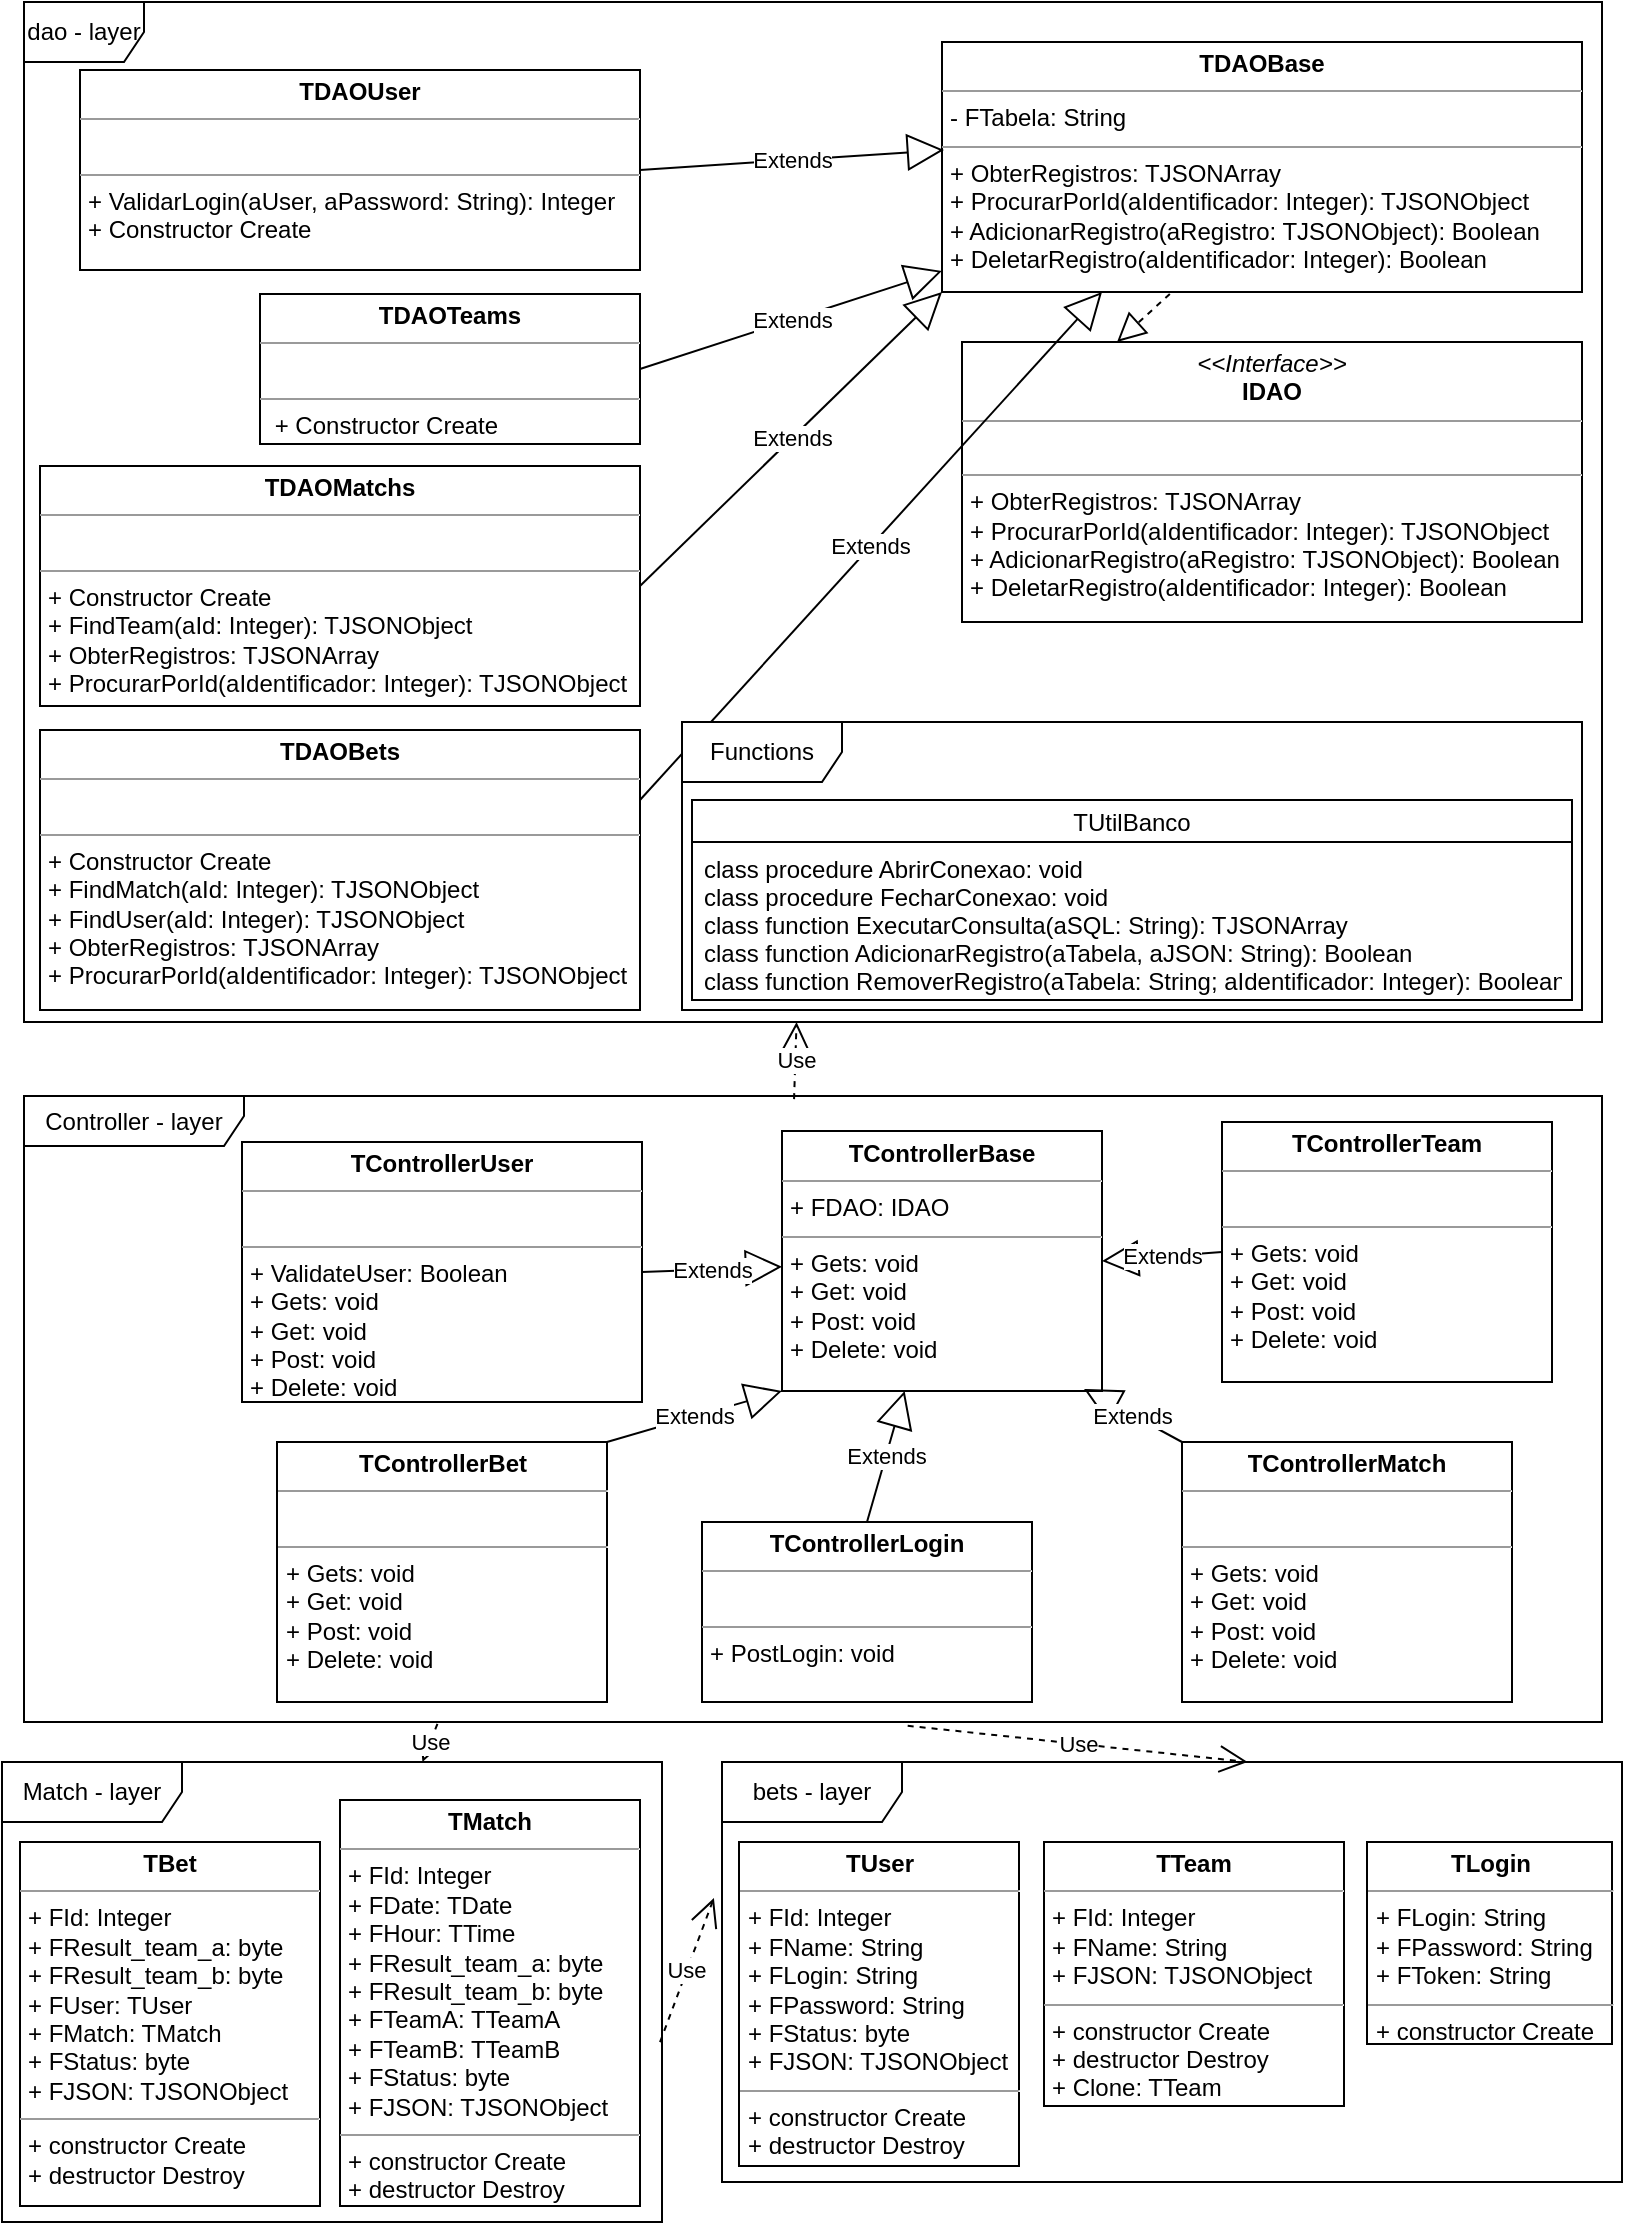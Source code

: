 <mxfile version="20.8.22" type="device"><diagram name="Página-1" id="0LHdHJsaDQmCffDbTHqC"><mxGraphModel dx="1354" dy="584" grid="1" gridSize="10" guides="1" tooltips="1" connect="1" arrows="1" fold="1" page="1" pageScale="1" pageWidth="827" pageHeight="1169" math="0" shadow="0"><root><mxCell id="0"/><mxCell id="1" parent="0"/><mxCell id="2fCuuaH2MrVho3O2BAgk-1" value="dao - layer" style="shape=umlFrame;whiteSpace=wrap;html=1;pointerEvents=0;" parent="1" vertex="1"><mxGeometry x="21" y="20" width="789" height="510" as="geometry"/></mxCell><mxCell id="2fCuuaH2MrVho3O2BAgk-2" value="&lt;p style=&quot;margin:0px;margin-top:4px;text-align:center;&quot;&gt;&lt;i&gt;&amp;lt;&amp;lt;Interface&amp;gt;&amp;gt;&lt;/i&gt;&lt;br&gt;&lt;b&gt;IDAO&lt;/b&gt;&lt;/p&gt;&lt;hr size=&quot;1&quot;&gt;&lt;p style=&quot;margin:0px;margin-left:4px;&quot;&gt;&lt;br&gt;&lt;/p&gt;&lt;hr size=&quot;1&quot;&gt;&lt;p style=&quot;border-color: var(--border-color); margin: 0px 0px 0px 4px;&quot;&gt;+ ObterRegistros: TJSONArray&lt;/p&gt;&lt;p style=&quot;border-color: var(--border-color); margin: 0px 0px 0px 4px;&quot;&gt;+ ProcurarPorId(aIdentificador: Integer): TJSONObject&lt;/p&gt;&lt;p style=&quot;border-color: var(--border-color); margin: 0px 0px 0px 4px;&quot;&gt;+ AdicionarRegistro(aRegistro: TJSONObject): Boolean&lt;/p&gt;&lt;p style=&quot;border-color: var(--border-color); margin: 0px 0px 0px 4px;&quot;&gt;+ DeletarRegistro(aIdentificador: Integer): Boolean&lt;/p&gt;" style="verticalAlign=top;align=left;overflow=fill;fontSize=12;fontFamily=Helvetica;html=1;" parent="1" vertex="1"><mxGeometry x="490" y="190" width="310" height="140" as="geometry"/></mxCell><mxCell id="2fCuuaH2MrVho3O2BAgk-3" value="&lt;p style=&quot;margin:0px;margin-top:4px;text-align:center;&quot;&gt;&lt;b&gt;TDAOBase&lt;/b&gt;&lt;/p&gt;&lt;hr size=&quot;1&quot;&gt;&lt;p style=&quot;margin:0px;margin-left:4px;&quot;&gt;- FTabela: String&lt;/p&gt;&lt;hr size=&quot;1&quot;&gt;&lt;p style=&quot;margin:0px;margin-left:4px;&quot;&gt;+ ObterRegistros: TJSONArray&lt;/p&gt;&lt;p style=&quot;margin:0px;margin-left:4px;&quot;&gt;+ ProcurarPorId(aIdentificador: Integer): TJSONObject&lt;/p&gt;&lt;p style=&quot;margin:0px;margin-left:4px;&quot;&gt;+ AdicionarRegistro(aRegistro: TJSONObject): Boolean&lt;/p&gt;&lt;p style=&quot;margin:0px;margin-left:4px;&quot;&gt;+ DeletarRegistro(aIdentificador: Integer): Boolean&lt;/p&gt;" style="verticalAlign=top;align=left;overflow=fill;fontSize=12;fontFamily=Helvetica;html=1;" parent="1" vertex="1"><mxGeometry x="480" y="40" width="320" height="125" as="geometry"/></mxCell><mxCell id="2fCuuaH2MrVho3O2BAgk-4" value="" style="endArrow=block;dashed=1;endFill=0;endSize=12;html=1;rounded=0;exitX=0.356;exitY=1.008;exitDx=0;exitDy=0;entryX=0.25;entryY=0;entryDx=0;entryDy=0;exitPerimeter=0;" parent="1" source="2fCuuaH2MrVho3O2BAgk-3" target="2fCuuaH2MrVho3O2BAgk-2" edge="1"><mxGeometry width="160" relative="1" as="geometry"><mxPoint x="530" y="230" as="sourcePoint"/><mxPoint x="690" y="230" as="targetPoint"/></mxGeometry></mxCell><mxCell id="2fCuuaH2MrVho3O2BAgk-5" value="&lt;p style=&quot;margin:0px;margin-top:4px;text-align:center;&quot;&gt;&lt;b&gt;TDAOUser&lt;/b&gt;&lt;/p&gt;&lt;hr size=&quot;1&quot;&gt;&lt;p style=&quot;margin:0px;margin-left:4px;&quot;&gt;&lt;br&gt;&lt;/p&gt;&lt;hr size=&quot;1&quot;&gt;&lt;p style=&quot;margin:0px;margin-left:4px;&quot;&gt;&lt;span style=&quot;background-color: initial;&quot;&gt;+ ValidarLogin(aUser, aPassword: String): Integer&lt;/span&gt;&lt;br&gt;&lt;/p&gt;&lt;p style=&quot;margin:0px;margin-left:4px;&quot;&gt;+ Constructor Create&lt;span style=&quot;background-color: initial;&quot;&gt;&lt;br&gt;&lt;/span&gt;&lt;/p&gt;" style="verticalAlign=top;align=left;overflow=fill;fontSize=12;fontFamily=Helvetica;html=1;" parent="1" vertex="1"><mxGeometry x="49" y="54" width="280" height="100" as="geometry"/></mxCell><mxCell id="2fCuuaH2MrVho3O2BAgk-6" value="Extends" style="endArrow=block;endSize=16;endFill=0;html=1;rounded=0;exitX=1;exitY=0.5;exitDx=0;exitDy=0;entryX=0.003;entryY=0.432;entryDx=0;entryDy=0;entryPerimeter=0;" parent="1" source="2fCuuaH2MrVho3O2BAgk-5" target="2fCuuaH2MrVho3O2BAgk-3" edge="1"><mxGeometry width="160" relative="1" as="geometry"><mxPoint x="360" y="230" as="sourcePoint"/><mxPoint x="520" y="230" as="targetPoint"/></mxGeometry></mxCell><mxCell id="2fCuuaH2MrVho3O2BAgk-7" value="&lt;p style=&quot;margin:0px;margin-top:4px;text-align:center;&quot;&gt;&lt;b&gt;TDAOTeams&lt;/b&gt;&lt;/p&gt;&lt;hr size=&quot;1&quot;&gt;&lt;p style=&quot;margin:0px;margin-left:4px;&quot;&gt;&lt;br&gt;&lt;/p&gt;&lt;hr size=&quot;1&quot;&gt;&lt;p style=&quot;margin:0px;margin-left:4px;&quot;&gt;&amp;nbsp;+ Constructor Create&lt;br&gt;&lt;/p&gt;" style="verticalAlign=top;align=left;overflow=fill;fontSize=12;fontFamily=Helvetica;html=1;" parent="1" vertex="1"><mxGeometry x="139" y="166" width="190" height="75" as="geometry"/></mxCell><mxCell id="2fCuuaH2MrVho3O2BAgk-8" value="&lt;p style=&quot;margin:0px;margin-top:4px;text-align:center;&quot;&gt;&lt;b&gt;TDAOMatchs&lt;/b&gt;&lt;/p&gt;&lt;hr size=&quot;1&quot;&gt;&lt;p style=&quot;margin:0px;margin-left:4px;&quot;&gt;&lt;br&gt;&lt;/p&gt;&lt;hr size=&quot;1&quot;&gt;&lt;p style=&quot;margin:0px;margin-left:4px;&quot;&gt;&lt;span style=&quot;background-color: initial;&quot;&gt;+ Constructor Create&lt;br&gt;&lt;/span&gt;+ FindTeam(aId: Integer): TJSONObject&lt;br&gt;&lt;/p&gt;&lt;p style=&quot;border-color: var(--border-color); margin: 0px 0px 0px 4px;&quot;&gt;+ ObterRegistros: TJSONArray&lt;/p&gt;&lt;p style=&quot;border-color: var(--border-color); margin: 0px 0px 0px 4px;&quot;&gt;+ ProcurarPorId(aIdentificador: Integer): TJSONObject&lt;/p&gt;" style="verticalAlign=top;align=left;overflow=fill;fontSize=12;fontFamily=Helvetica;html=1;" parent="1" vertex="1"><mxGeometry x="29" y="252" width="300" height="120" as="geometry"/></mxCell><mxCell id="2fCuuaH2MrVho3O2BAgk-9" value="&lt;p style=&quot;margin:0px;margin-top:4px;text-align:center;&quot;&gt;&lt;b&gt;TDAOBets&lt;/b&gt;&lt;/p&gt;&lt;hr size=&quot;1&quot;&gt;&lt;p style=&quot;margin:0px;margin-left:4px;&quot;&gt;&lt;br&gt;&lt;/p&gt;&lt;hr size=&quot;1&quot;&gt;&lt;p style=&quot;margin:0px;margin-left:4px;&quot;&gt;&lt;span style=&quot;background-color: initial;&quot;&gt;+ Constructor Create&lt;br&gt;&lt;/span&gt;+ FindMatch(aId: Integer): TJSONObject&lt;br&gt;&lt;/p&gt;&lt;p style=&quot;margin:0px;margin-left:4px;&quot;&gt;+ FindUser(aId: Integer): TJSONObject&lt;br&gt;&lt;/p&gt;&lt;p style=&quot;border-color: var(--border-color); margin: 0px 0px 0px 4px;&quot;&gt;+ ObterRegistros: TJSONArray&lt;/p&gt;&lt;p style=&quot;border-color: var(--border-color); margin: 0px 0px 0px 4px;&quot;&gt;+ ProcurarPorId(aIdentificador: Integer): TJSONObject&lt;/p&gt;" style="verticalAlign=top;align=left;overflow=fill;fontSize=12;fontFamily=Helvetica;html=1;" parent="1" vertex="1"><mxGeometry x="29" y="384" width="300" height="140" as="geometry"/></mxCell><mxCell id="2fCuuaH2MrVho3O2BAgk-10" value="Extends" style="endArrow=block;endSize=16;endFill=0;html=1;rounded=0;exitX=1;exitY=0.5;exitDx=0;exitDy=0;" parent="1" source="2fCuuaH2MrVho3O2BAgk-7" target="2fCuuaH2MrVho3O2BAgk-3" edge="1"><mxGeometry width="160" relative="1" as="geometry"><mxPoint x="410" y="230" as="sourcePoint"/><mxPoint x="570" y="230" as="targetPoint"/></mxGeometry></mxCell><mxCell id="2fCuuaH2MrVho3O2BAgk-11" value="Extends" style="endArrow=block;endSize=16;endFill=0;html=1;rounded=0;exitX=1;exitY=0.5;exitDx=0;exitDy=0;entryX=0;entryY=1;entryDx=0;entryDy=0;" parent="1" source="2fCuuaH2MrVho3O2BAgk-8" target="2fCuuaH2MrVho3O2BAgk-3" edge="1"><mxGeometry width="160" relative="1" as="geometry"><mxPoint x="420" y="270" as="sourcePoint"/><mxPoint x="580" y="270" as="targetPoint"/></mxGeometry></mxCell><mxCell id="2fCuuaH2MrVho3O2BAgk-12" value="Extends" style="endArrow=block;endSize=16;endFill=0;html=1;rounded=0;entryX=0.25;entryY=1;entryDx=0;entryDy=0;exitX=1;exitY=0.25;exitDx=0;exitDy=0;" parent="1" source="2fCuuaH2MrVho3O2BAgk-9" target="2fCuuaH2MrVho3O2BAgk-3" edge="1"><mxGeometry width="160" relative="1" as="geometry"><mxPoint x="410" y="290" as="sourcePoint"/><mxPoint x="570" y="290" as="targetPoint"/></mxGeometry></mxCell><mxCell id="2fCuuaH2MrVho3O2BAgk-13" value="Controller - layer" style="shape=umlFrame;whiteSpace=wrap;html=1;pointerEvents=0;width=110;height=25;" parent="1" vertex="1"><mxGeometry x="21" y="567" width="789" height="313" as="geometry"/></mxCell><mxCell id="2fCuuaH2MrVho3O2BAgk-14" value="&lt;p style=&quot;margin:0px;margin-top:4px;text-align:center;&quot;&gt;&lt;b&gt;TControllerBase&lt;/b&gt;&lt;/p&gt;&lt;hr size=&quot;1&quot;&gt;&lt;p style=&quot;margin:0px;margin-left:4px;&quot;&gt;+ FDAO: IDAO&lt;/p&gt;&lt;hr size=&quot;1&quot;&gt;&lt;p style=&quot;border-color: var(--border-color); margin: 0px 0px 0px 4px;&quot;&gt;&lt;span style=&quot;background-color: initial;&quot;&gt;+ Gets: void&lt;/span&gt;&lt;br&gt;&lt;/p&gt;&lt;p style=&quot;border-color: var(--border-color); margin: 0px 0px 0px 4px;&quot;&gt;+ Get: void&lt;/p&gt;&lt;p style=&quot;border-color: var(--border-color); margin: 0px 0px 0px 4px;&quot;&gt;+ Post: void&lt;/p&gt;&lt;p style=&quot;border-color: var(--border-color); margin: 0px 0px 0px 4px;&quot;&gt;+ Delete: void&lt;/p&gt;" style="verticalAlign=top;align=left;overflow=fill;fontSize=12;fontFamily=Helvetica;html=1;" parent="1" vertex="1"><mxGeometry x="400" y="584.5" width="160" height="130" as="geometry"/></mxCell><mxCell id="2fCuuaH2MrVho3O2BAgk-15" value="&lt;p style=&quot;margin:0px;margin-top:4px;text-align:center;&quot;&gt;&lt;b&gt;TControllerUser&lt;/b&gt;&lt;/p&gt;&lt;hr size=&quot;1&quot;&gt;&lt;p style=&quot;margin:0px;margin-left:4px;&quot;&gt;&lt;br&gt;&lt;/p&gt;&lt;hr size=&quot;1&quot;&gt;&lt;p style=&quot;border-color: var(--border-color); margin: 0px 0px 0px 4px;&quot;&gt;+ ValidateUser: Boolean&lt;/p&gt;&lt;p style=&quot;border-color: var(--border-color); margin: 0px 0px 0px 4px;&quot;&gt;+ Gets: void&lt;/p&gt;&lt;p style=&quot;border-color: var(--border-color); margin: 0px 0px 0px 4px;&quot;&gt;+ Get: void&lt;/p&gt;&lt;p style=&quot;border-color: var(--border-color); margin: 0px 0px 0px 4px;&quot;&gt;+ Post: void&lt;/p&gt;&lt;p style=&quot;border-color: var(--border-color); margin: 0px 0px 0px 4px;&quot;&gt;+ Delete: void&lt;/p&gt;" style="verticalAlign=top;align=left;overflow=fill;fontSize=12;fontFamily=Helvetica;html=1;" parent="1" vertex="1"><mxGeometry x="130" y="590" width="200" height="130" as="geometry"/></mxCell><mxCell id="2fCuuaH2MrVho3O2BAgk-16" value="&lt;p style=&quot;margin:0px;margin-top:4px;text-align:center;&quot;&gt;&lt;b&gt;TControllerBet&lt;/b&gt;&lt;/p&gt;&lt;hr size=&quot;1&quot;&gt;&lt;p style=&quot;margin:0px;margin-left:4px;&quot;&gt;&lt;br&gt;&lt;/p&gt;&lt;hr size=&quot;1&quot;&gt;&lt;p style=&quot;border-color: var(--border-color); margin: 0px 0px 0px 4px;&quot;&gt;&lt;span style=&quot;background-color: initial;&quot;&gt;+ Gets: void&lt;/span&gt;&lt;br&gt;&lt;/p&gt;&lt;p style=&quot;border-color: var(--border-color); margin: 0px 0px 0px 4px;&quot;&gt;+ Get: void&lt;/p&gt;&lt;p style=&quot;border-color: var(--border-color); margin: 0px 0px 0px 4px;&quot;&gt;+ Post: void&lt;/p&gt;&lt;p style=&quot;border-color: var(--border-color); margin: 0px 0px 0px 4px;&quot;&gt;+ Delete: void&lt;/p&gt;" style="verticalAlign=top;align=left;overflow=fill;fontSize=12;fontFamily=Helvetica;html=1;" parent="1" vertex="1"><mxGeometry x="147.5" y="740" width="165" height="130" as="geometry"/></mxCell><mxCell id="2fCuuaH2MrVho3O2BAgk-17" value="&lt;p style=&quot;margin:0px;margin-top:4px;text-align:center;&quot;&gt;&lt;b&gt;TControllerTeam&lt;/b&gt;&lt;/p&gt;&lt;hr size=&quot;1&quot;&gt;&lt;p style=&quot;margin:0px;margin-left:4px;&quot;&gt;&lt;br&gt;&lt;/p&gt;&lt;hr size=&quot;1&quot;&gt;&lt;p style=&quot;border-color: var(--border-color); margin: 0px 0px 0px 4px;&quot;&gt;&lt;span style=&quot;background-color: initial;&quot;&gt;+ Gets: void&lt;/span&gt;&lt;br&gt;&lt;/p&gt;&lt;p style=&quot;border-color: var(--border-color); margin: 0px 0px 0px 4px;&quot;&gt;+ Get: void&lt;/p&gt;&lt;p style=&quot;border-color: var(--border-color); margin: 0px 0px 0px 4px;&quot;&gt;+ Post: void&lt;/p&gt;&lt;p style=&quot;border-color: var(--border-color); margin: 0px 0px 0px 4px;&quot;&gt;+ Delete: void&lt;/p&gt;" style="verticalAlign=top;align=left;overflow=fill;fontSize=12;fontFamily=Helvetica;html=1;" parent="1" vertex="1"><mxGeometry x="620" y="580" width="165" height="130" as="geometry"/></mxCell><mxCell id="2fCuuaH2MrVho3O2BAgk-18" value="&lt;p style=&quot;margin:0px;margin-top:4px;text-align:center;&quot;&gt;&lt;b&gt;TControllerMatch&lt;/b&gt;&lt;/p&gt;&lt;hr size=&quot;1&quot;&gt;&lt;p style=&quot;margin:0px;margin-left:4px;&quot;&gt;&lt;br&gt;&lt;/p&gt;&lt;hr size=&quot;1&quot;&gt;&lt;p style=&quot;border-color: var(--border-color); margin: 0px 0px 0px 4px;&quot;&gt;&lt;span style=&quot;background-color: initial;&quot;&gt;+ Gets: void&lt;/span&gt;&lt;br&gt;&lt;/p&gt;&lt;p style=&quot;border-color: var(--border-color); margin: 0px 0px 0px 4px;&quot;&gt;+ Get: void&lt;/p&gt;&lt;p style=&quot;border-color: var(--border-color); margin: 0px 0px 0px 4px;&quot;&gt;+ Post: void&lt;/p&gt;&lt;p style=&quot;border-color: var(--border-color); margin: 0px 0px 0px 4px;&quot;&gt;+ Delete: void&lt;/p&gt;" style="verticalAlign=top;align=left;overflow=fill;fontSize=12;fontFamily=Helvetica;html=1;" parent="1" vertex="1"><mxGeometry x="600" y="740" width="165" height="130" as="geometry"/></mxCell><mxCell id="2fCuuaH2MrVho3O2BAgk-19" value="&lt;p style=&quot;margin:0px;margin-top:4px;text-align:center;&quot;&gt;&lt;b&gt;TControllerLogin&lt;/b&gt;&lt;/p&gt;&lt;hr size=&quot;1&quot;&gt;&lt;p style=&quot;margin:0px;margin-left:4px;&quot;&gt;&lt;br&gt;&lt;/p&gt;&lt;hr size=&quot;1&quot;&gt;&lt;p style=&quot;border-color: var(--border-color); margin: 0px 0px 0px 4px;&quot;&gt;&lt;span style=&quot;background-color: initial;&quot;&gt;+ PostLogin: void&lt;/span&gt;&lt;br&gt;&lt;/p&gt;&lt;p style=&quot;border-color: var(--border-color); margin: 0px 0px 0px 4px;&quot;&gt;&lt;br&gt;&lt;/p&gt;" style="verticalAlign=top;align=left;overflow=fill;fontSize=12;fontFamily=Helvetica;html=1;" parent="1" vertex="1"><mxGeometry x="360" y="780" width="165" height="90" as="geometry"/></mxCell><mxCell id="2fCuuaH2MrVho3O2BAgk-20" value="Extends" style="endArrow=block;endSize=16;endFill=0;html=1;rounded=0;exitX=1;exitY=0.5;exitDx=0;exitDy=0;" parent="1" source="2fCuuaH2MrVho3O2BAgk-15" target="2fCuuaH2MrVho3O2BAgk-14" edge="1"><mxGeometry width="160" relative="1" as="geometry"><mxPoint x="220" y="780" as="sourcePoint"/><mxPoint x="380" y="780" as="targetPoint"/></mxGeometry></mxCell><mxCell id="2fCuuaH2MrVho3O2BAgk-21" value="Extends" style="endArrow=block;endSize=16;endFill=0;html=1;rounded=0;exitX=1;exitY=0;exitDx=0;exitDy=0;entryX=0;entryY=1;entryDx=0;entryDy=0;" parent="1" source="2fCuuaH2MrVho3O2BAgk-16" target="2fCuuaH2MrVho3O2BAgk-14" edge="1"><mxGeometry width="160" relative="1" as="geometry"><mxPoint x="270" y="810" as="sourcePoint"/><mxPoint x="430" y="810" as="targetPoint"/></mxGeometry></mxCell><mxCell id="2fCuuaH2MrVho3O2BAgk-22" value="Extends" style="endArrow=block;endSize=16;endFill=0;html=1;rounded=0;exitX=0.5;exitY=0;exitDx=0;exitDy=0;" parent="1" source="2fCuuaH2MrVho3O2BAgk-19" target="2fCuuaH2MrVho3O2BAgk-14" edge="1"><mxGeometry width="160" relative="1" as="geometry"><mxPoint x="420" y="800" as="sourcePoint"/><mxPoint x="580" y="800" as="targetPoint"/></mxGeometry></mxCell><mxCell id="2fCuuaH2MrVho3O2BAgk-23" value="Extends" style="endArrow=block;endSize=16;endFill=0;html=1;rounded=0;exitX=0;exitY=0;exitDx=0;exitDy=0;entryX=0.944;entryY=0.992;entryDx=0;entryDy=0;entryPerimeter=0;" parent="1" source="2fCuuaH2MrVho3O2BAgk-18" target="2fCuuaH2MrVho3O2BAgk-14" edge="1"><mxGeometry width="160" relative="1" as="geometry"><mxPoint x="560" y="740" as="sourcePoint"/><mxPoint x="720" y="740" as="targetPoint"/></mxGeometry></mxCell><mxCell id="2fCuuaH2MrVho3O2BAgk-24" value="Extends" style="endArrow=block;endSize=16;endFill=0;html=1;rounded=0;exitX=0;exitY=0.5;exitDx=0;exitDy=0;entryX=1;entryY=0.5;entryDx=0;entryDy=0;" parent="1" source="2fCuuaH2MrVho3O2BAgk-17" target="2fCuuaH2MrVho3O2BAgk-14" edge="1"><mxGeometry width="160" relative="1" as="geometry"><mxPoint x="570" y="760" as="sourcePoint"/><mxPoint x="730" y="760" as="targetPoint"/></mxGeometry></mxCell><mxCell id="aR-rCVpR-tq5Rfiiokpx-1" value="Use" style="endArrow=open;endSize=12;dashed=1;html=1;rounded=0;exitX=0.488;exitY=0.005;exitDx=0;exitDy=0;exitPerimeter=0;" edge="1" parent="1" source="2fCuuaH2MrVho3O2BAgk-13" target="2fCuuaH2MrVho3O2BAgk-1"><mxGeometry width="160" relative="1" as="geometry"><mxPoint x="40" y="960" as="sourcePoint"/><mxPoint x="200" y="960" as="targetPoint"/></mxGeometry></mxCell><mxCell id="aR-rCVpR-tq5Rfiiokpx-2" value="Match - layer" style="shape=umlFrame;whiteSpace=wrap;html=1;pointerEvents=0;width=90;height=30;" vertex="1" parent="1"><mxGeometry x="10" y="900" width="330" height="230" as="geometry"/></mxCell><mxCell id="aR-rCVpR-tq5Rfiiokpx-3" value="&lt;p style=&quot;margin:0px;margin-top:4px;text-align:center;&quot;&gt;&lt;b&gt;TBet&lt;/b&gt;&lt;/p&gt;&lt;hr size=&quot;1&quot;&gt;&lt;p style=&quot;margin:0px;margin-left:4px;&quot;&gt;+ FId: Integer&lt;/p&gt;&lt;p style=&quot;margin:0px;margin-left:4px;&quot;&gt;+ FResult_team_a: byte&lt;br&gt;&lt;/p&gt;&lt;p style=&quot;margin:0px;margin-left:4px;&quot;&gt;+ FResult_team_b: byte&lt;br&gt;&lt;/p&gt;&lt;p style=&quot;margin:0px;margin-left:4px;&quot;&gt;+ FUser: TUser&lt;/p&gt;&lt;p style=&quot;margin:0px;margin-left:4px;&quot;&gt;+ FMatch: TMatch&lt;br&gt;&lt;/p&gt;&lt;p style=&quot;margin:0px;margin-left:4px;&quot;&gt;+ FStatus: byte&lt;/p&gt;&lt;p style=&quot;margin:0px;margin-left:4px;&quot;&gt;+ FJSON: TJSONObject&lt;/p&gt;&lt;hr size=&quot;1&quot;&gt;&lt;p style=&quot;border-color: var(--border-color); margin: 0px 0px 0px 4px;&quot;&gt;+ constructor Create&lt;/p&gt;&lt;p style=&quot;border-color: var(--border-color); margin: 0px 0px 0px 4px;&quot;&gt;+ destructor Destroy&lt;/p&gt;" style="verticalAlign=top;align=left;overflow=fill;fontSize=12;fontFamily=Helvetica;html=1;" vertex="1" parent="1"><mxGeometry x="19" y="940" width="150" height="182" as="geometry"/></mxCell><mxCell id="aR-rCVpR-tq5Rfiiokpx-4" value="&lt;p style=&quot;margin:0px;margin-top:4px;text-align:center;&quot;&gt;&lt;b&gt;TMatch&lt;/b&gt;&lt;/p&gt;&lt;hr size=&quot;1&quot;&gt;&lt;p style=&quot;margin:0px;margin-left:4px;&quot;&gt;+ FId: Integer&lt;/p&gt;&lt;p style=&quot;margin:0px;margin-left:4px;&quot;&gt;+ FDate: TDate&lt;br&gt;&lt;/p&gt;&lt;p style=&quot;margin:0px;margin-left:4px;&quot;&gt;+ FHour: TTime&lt;br&gt;&lt;/p&gt;&lt;p style=&quot;margin:0px;margin-left:4px;&quot;&gt;+ FResult_team_a: byte&lt;/p&gt;&lt;p style=&quot;margin:0px;margin-left:4px;&quot;&gt;+ FResult_team_b: byte&lt;br&gt;&lt;/p&gt;&lt;p style=&quot;margin:0px;margin-left:4px;&quot;&gt;+ FTeamA: TTeamA&lt;/p&gt;&lt;p style=&quot;margin:0px;margin-left:4px;&quot;&gt;+ FTeamB: TTeamB&lt;/p&gt;&lt;p style=&quot;margin:0px;margin-left:4px;&quot;&gt;+ FStatus: byte&lt;/p&gt;&lt;p style=&quot;margin:0px;margin-left:4px;&quot;&gt;+ FJSON: TJSONObject&lt;/p&gt;&lt;hr size=&quot;1&quot;&gt;&lt;p style=&quot;margin:0px;margin-left:4px;&quot;&gt;+ constructor Create&lt;/p&gt;&lt;p style=&quot;margin:0px;margin-left:4px;&quot;&gt;+ destructor Destroy&lt;/p&gt;" style="verticalAlign=top;align=left;overflow=fill;fontSize=12;fontFamily=Helvetica;html=1;" vertex="1" parent="1"><mxGeometry x="179" y="919" width="150" height="203" as="geometry"/></mxCell><mxCell id="aR-rCVpR-tq5Rfiiokpx-6" value="bets - layer" style="shape=umlFrame;whiteSpace=wrap;html=1;pointerEvents=0;width=90;height=30;" vertex="1" parent="1"><mxGeometry x="370" y="900" width="450" height="210" as="geometry"/></mxCell><mxCell id="aR-rCVpR-tq5Rfiiokpx-7" value="Use" style="endArrow=open;endSize=12;dashed=1;html=1;rounded=0;exitX=0.262;exitY=1.003;exitDx=0;exitDy=0;exitPerimeter=0;" edge="1" parent="1" source="2fCuuaH2MrVho3O2BAgk-13" target="aR-rCVpR-tq5Rfiiokpx-2"><mxGeometry width="160" relative="1" as="geometry"><mxPoint x="230" y="950" as="sourcePoint"/><mxPoint x="390" y="950" as="targetPoint"/></mxGeometry></mxCell><mxCell id="aR-rCVpR-tq5Rfiiokpx-8" value="&lt;p style=&quot;margin:0px;margin-top:4px;text-align:center;&quot;&gt;&lt;b&gt;TUser&lt;/b&gt;&lt;/p&gt;&lt;hr size=&quot;1&quot;&gt;&lt;p style=&quot;margin:0px;margin-left:4px;&quot;&gt;+ FId: Integer&lt;/p&gt;&lt;p style=&quot;margin:0px;margin-left:4px;&quot;&gt;+ FName: String&lt;br&gt;&lt;/p&gt;&lt;p style=&quot;margin:0px;margin-left:4px;&quot;&gt;+ FLogin: String&lt;br&gt;&lt;/p&gt;&lt;p style=&quot;margin:0px;margin-left:4px;&quot;&gt;+ FPassword: String&lt;/p&gt;&lt;p style=&quot;margin:0px;margin-left:4px;&quot;&gt;+ FStatus: byte&lt;br&gt;&lt;/p&gt;&lt;p style=&quot;margin:0px;margin-left:4px;&quot;&gt;+ FJSON: TJSONObject&lt;/p&gt;&lt;hr size=&quot;1&quot;&gt;&lt;p style=&quot;margin:0px;margin-left:4px;&quot;&gt;+ constructor Create&lt;/p&gt;&lt;p style=&quot;margin:0px;margin-left:4px;&quot;&gt;+ destructor Destroy&lt;/p&gt;" style="verticalAlign=top;align=left;overflow=fill;fontSize=12;fontFamily=Helvetica;html=1;" vertex="1" parent="1"><mxGeometry x="378.5" y="940" width="140" height="162" as="geometry"/></mxCell><mxCell id="aR-rCVpR-tq5Rfiiokpx-9" value="&lt;p style=&quot;margin:0px;margin-top:4px;text-align:center;&quot;&gt;&lt;b&gt;TTeam&lt;/b&gt;&lt;/p&gt;&lt;hr size=&quot;1&quot;&gt;&lt;p style=&quot;margin:0px;margin-left:4px;&quot;&gt;+ FId: Integer&lt;/p&gt;&lt;p style=&quot;margin:0px;margin-left:4px;&quot;&gt;+ FName: String&lt;/p&gt;&lt;p style=&quot;margin:0px;margin-left:4px;&quot;&gt;+ FJSON: TJSONObject&lt;/p&gt;&lt;hr size=&quot;1&quot;&gt;&lt;p style=&quot;border-color: var(--border-color); margin: 0px 0px 0px 4px;&quot;&gt;+ constructor Create&lt;/p&gt;&lt;p style=&quot;border-color: var(--border-color); margin: 0px 0px 0px 4px;&quot;&gt;+ destructor Destroy&lt;/p&gt;&lt;p style=&quot;border-color: var(--border-color); margin: 0px 0px 0px 4px;&quot;&gt;+ Clone: TTeam&lt;/p&gt;&lt;p style=&quot;border-color: var(--border-color); margin: 0px 0px 0px 4px;&quot;&gt;&lt;br&gt;&lt;/p&gt;" style="verticalAlign=top;align=left;overflow=fill;fontSize=12;fontFamily=Helvetica;html=1;" vertex="1" parent="1"><mxGeometry x="531" y="940" width="150" height="132" as="geometry"/></mxCell><mxCell id="aR-rCVpR-tq5Rfiiokpx-10" value="&lt;p style=&quot;margin:0px;margin-top:4px;text-align:center;&quot;&gt;&lt;b&gt;TLogin&lt;/b&gt;&lt;/p&gt;&lt;hr size=&quot;1&quot;&gt;&lt;p style=&quot;margin:0px;margin-left:4px;&quot;&gt;+ FLogin: String&lt;/p&gt;&lt;p style=&quot;margin:0px;margin-left:4px;&quot;&gt;+ FPassword: String&lt;/p&gt;&lt;p style=&quot;margin:0px;margin-left:4px;&quot;&gt;+ FToken: String&lt;/p&gt;&lt;hr size=&quot;1&quot;&gt;&lt;p style=&quot;margin:0px;margin-left:4px;&quot;&gt;+ constructor Create&lt;/p&gt;" style="verticalAlign=top;align=left;overflow=fill;fontSize=12;fontFamily=Helvetica;html=1;" vertex="1" parent="1"><mxGeometry x="692.5" y="940" width="122.5" height="101" as="geometry"/></mxCell><mxCell id="aR-rCVpR-tq5Rfiiokpx-11" value="Use" style="endArrow=open;endSize=12;dashed=1;html=1;rounded=0;exitX=0.997;exitY=0.609;exitDx=0;exitDy=0;exitPerimeter=0;entryX=-0.009;entryY=0.324;entryDx=0;entryDy=0;entryPerimeter=0;" edge="1" parent="1" source="aR-rCVpR-tq5Rfiiokpx-2" target="aR-rCVpR-tq5Rfiiokpx-6"><mxGeometry width="160" relative="1" as="geometry"><mxPoint x="400" y="1140" as="sourcePoint"/><mxPoint x="560" y="1140" as="targetPoint"/></mxGeometry></mxCell><mxCell id="aR-rCVpR-tq5Rfiiokpx-12" value="Use" style="endArrow=open;endSize=12;dashed=1;html=1;rounded=0;exitX=0.56;exitY=1.006;exitDx=0;exitDy=0;exitPerimeter=0;entryX=0.584;entryY=0;entryDx=0;entryDy=0;entryPerimeter=0;" edge="1" parent="1" source="2fCuuaH2MrVho3O2BAgk-13" target="aR-rCVpR-tq5Rfiiokpx-6"><mxGeometry width="160" relative="1" as="geometry"><mxPoint x="470" y="890" as="sourcePoint"/><mxPoint x="630" y="890" as="targetPoint"/></mxGeometry></mxCell><mxCell id="aR-rCVpR-tq5Rfiiokpx-13" value="Functions" style="shape=umlFrame;whiteSpace=wrap;html=1;pointerEvents=0;width=80;height=30;" vertex="1" parent="1"><mxGeometry x="350" y="380" width="450" height="144" as="geometry"/></mxCell><mxCell id="aR-rCVpR-tq5Rfiiokpx-14" value="TUtilBanco" style="swimlane;fontStyle=0;childLayout=stackLayout;horizontal=1;startSize=21;fillColor=none;horizontalStack=0;resizeParent=1;resizeParentMax=0;resizeLast=0;collapsible=1;marginBottom=0;" vertex="1" parent="1"><mxGeometry x="355" y="419" width="440" height="100" as="geometry"/></mxCell><mxCell id="aR-rCVpR-tq5Rfiiokpx-15" value="class procedure AbrirConexao: void&#10;class procedure FecharConexao: void&#10;class function ExecutarConsulta(aSQL: String): TJSONArray&#10;class function AdicionarRegistro(aTabela, aJSON: String): Boolean&#10;class function RemoverRegistro(aTabela: String; aIdentificador: Integer): Boolean" style="text;strokeColor=none;fillColor=none;align=left;verticalAlign=top;spacingLeft=4;spacingRight=4;overflow=hidden;rotatable=0;points=[[0,0.5],[1,0.5]];portConstraint=eastwest;" vertex="1" parent="aR-rCVpR-tq5Rfiiokpx-14"><mxGeometry y="21" width="440" height="79" as="geometry"/></mxCell></root></mxGraphModel></diagram></mxfile>